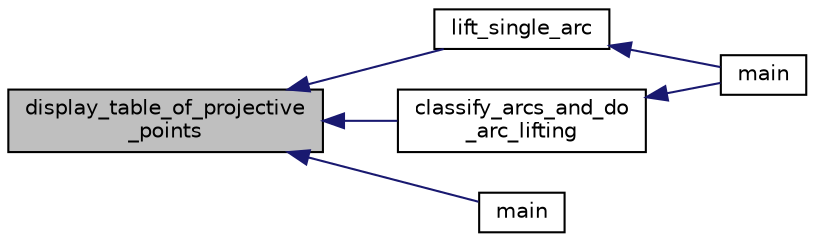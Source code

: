 digraph "display_table_of_projective_points"
{
  edge [fontname="Helvetica",fontsize="10",labelfontname="Helvetica",labelfontsize="10"];
  node [fontname="Helvetica",fontsize="10",shape=record];
  rankdir="LR";
  Node2396 [label="display_table_of_projective\l_points",height=0.2,width=0.4,color="black", fillcolor="grey75", style="filled", fontcolor="black"];
  Node2396 -> Node2397 [dir="back",color="midnightblue",fontsize="10",style="solid",fontname="Helvetica"];
  Node2397 [label="lift_single_arc",height=0.2,width=0.4,color="black", fillcolor="white", style="filled",URL="$d6/dc3/arc__lifting__main_8_c.html#a0bdc148f70112959722a40cf9758d54b"];
  Node2397 -> Node2398 [dir="back",color="midnightblue",fontsize="10",style="solid",fontname="Helvetica"];
  Node2398 [label="main",height=0.2,width=0.4,color="black", fillcolor="white", style="filled",URL="$d6/dc3/arc__lifting__main_8_c.html#a217dbf8b442f20279ea00b898af96f52"];
  Node2396 -> Node2399 [dir="back",color="midnightblue",fontsize="10",style="solid",fontname="Helvetica"];
  Node2399 [label="classify_arcs_and_do\l_arc_lifting",height=0.2,width=0.4,color="black", fillcolor="white", style="filled",URL="$d6/dc3/arc__lifting__main_8_c.html#afdd7be16f16b8c71e9a72fe5f6a0b59c"];
  Node2399 -> Node2398 [dir="back",color="midnightblue",fontsize="10",style="solid",fontname="Helvetica"];
  Node2396 -> Node2400 [dir="back",color="midnightblue",fontsize="10",style="solid",fontname="Helvetica"];
  Node2400 [label="main",height=0.2,width=0.4,color="black", fillcolor="white", style="filled",URL="$d2/dfa/create__surface__main_8_c.html#a217dbf8b442f20279ea00b898af96f52"];
}
